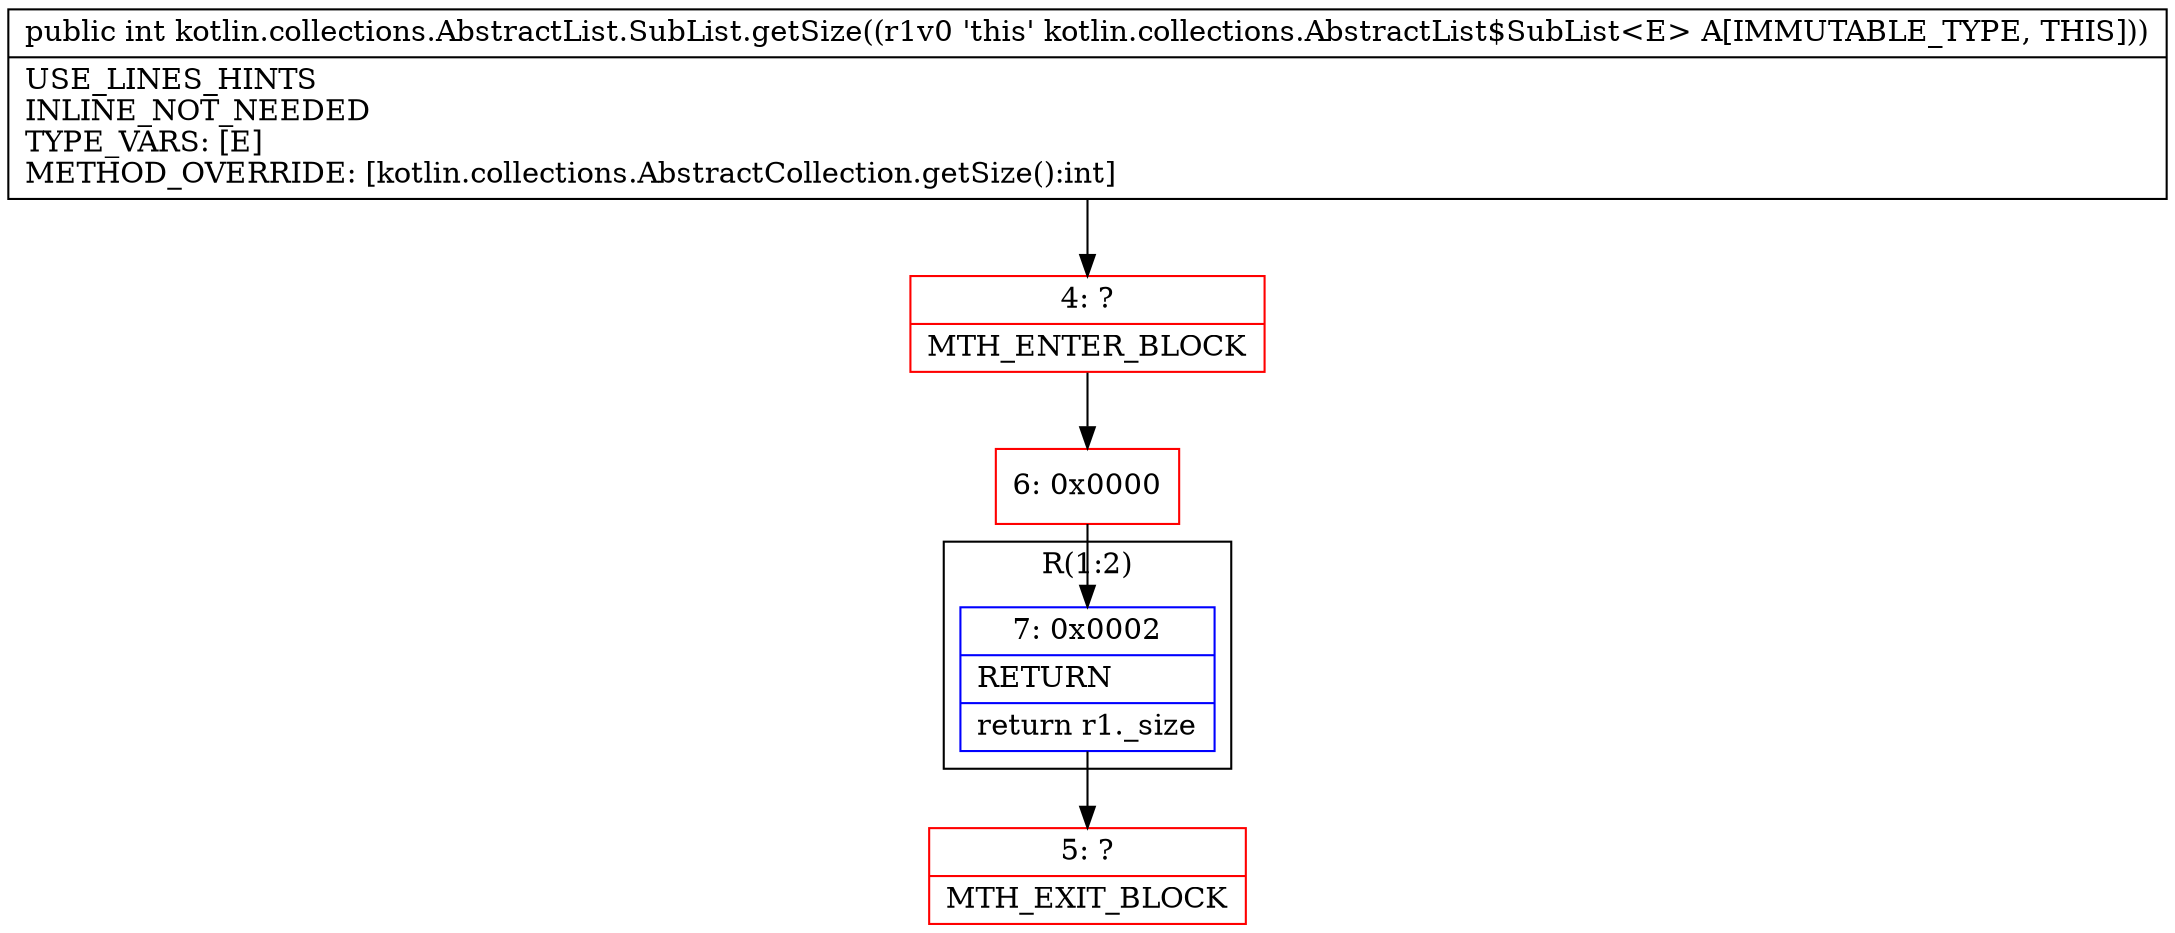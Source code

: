 digraph "CFG forkotlin.collections.AbstractList.SubList.getSize()I" {
subgraph cluster_Region_1839839236 {
label = "R(1:2)";
node [shape=record,color=blue];
Node_7 [shape=record,label="{7\:\ 0x0002|RETURN\l|return r1._size\l}"];
}
Node_4 [shape=record,color=red,label="{4\:\ ?|MTH_ENTER_BLOCK\l}"];
Node_6 [shape=record,color=red,label="{6\:\ 0x0000}"];
Node_5 [shape=record,color=red,label="{5\:\ ?|MTH_EXIT_BLOCK\l}"];
MethodNode[shape=record,label="{public int kotlin.collections.AbstractList.SubList.getSize((r1v0 'this' kotlin.collections.AbstractList$SubList\<E\> A[IMMUTABLE_TYPE, THIS]))  | USE_LINES_HINTS\lINLINE_NOT_NEEDED\lTYPE_VARS: [E]\lMETHOD_OVERRIDE: [kotlin.collections.AbstractCollection.getSize():int]\l}"];
MethodNode -> Node_4;Node_7 -> Node_5;
Node_4 -> Node_6;
Node_6 -> Node_7;
}

